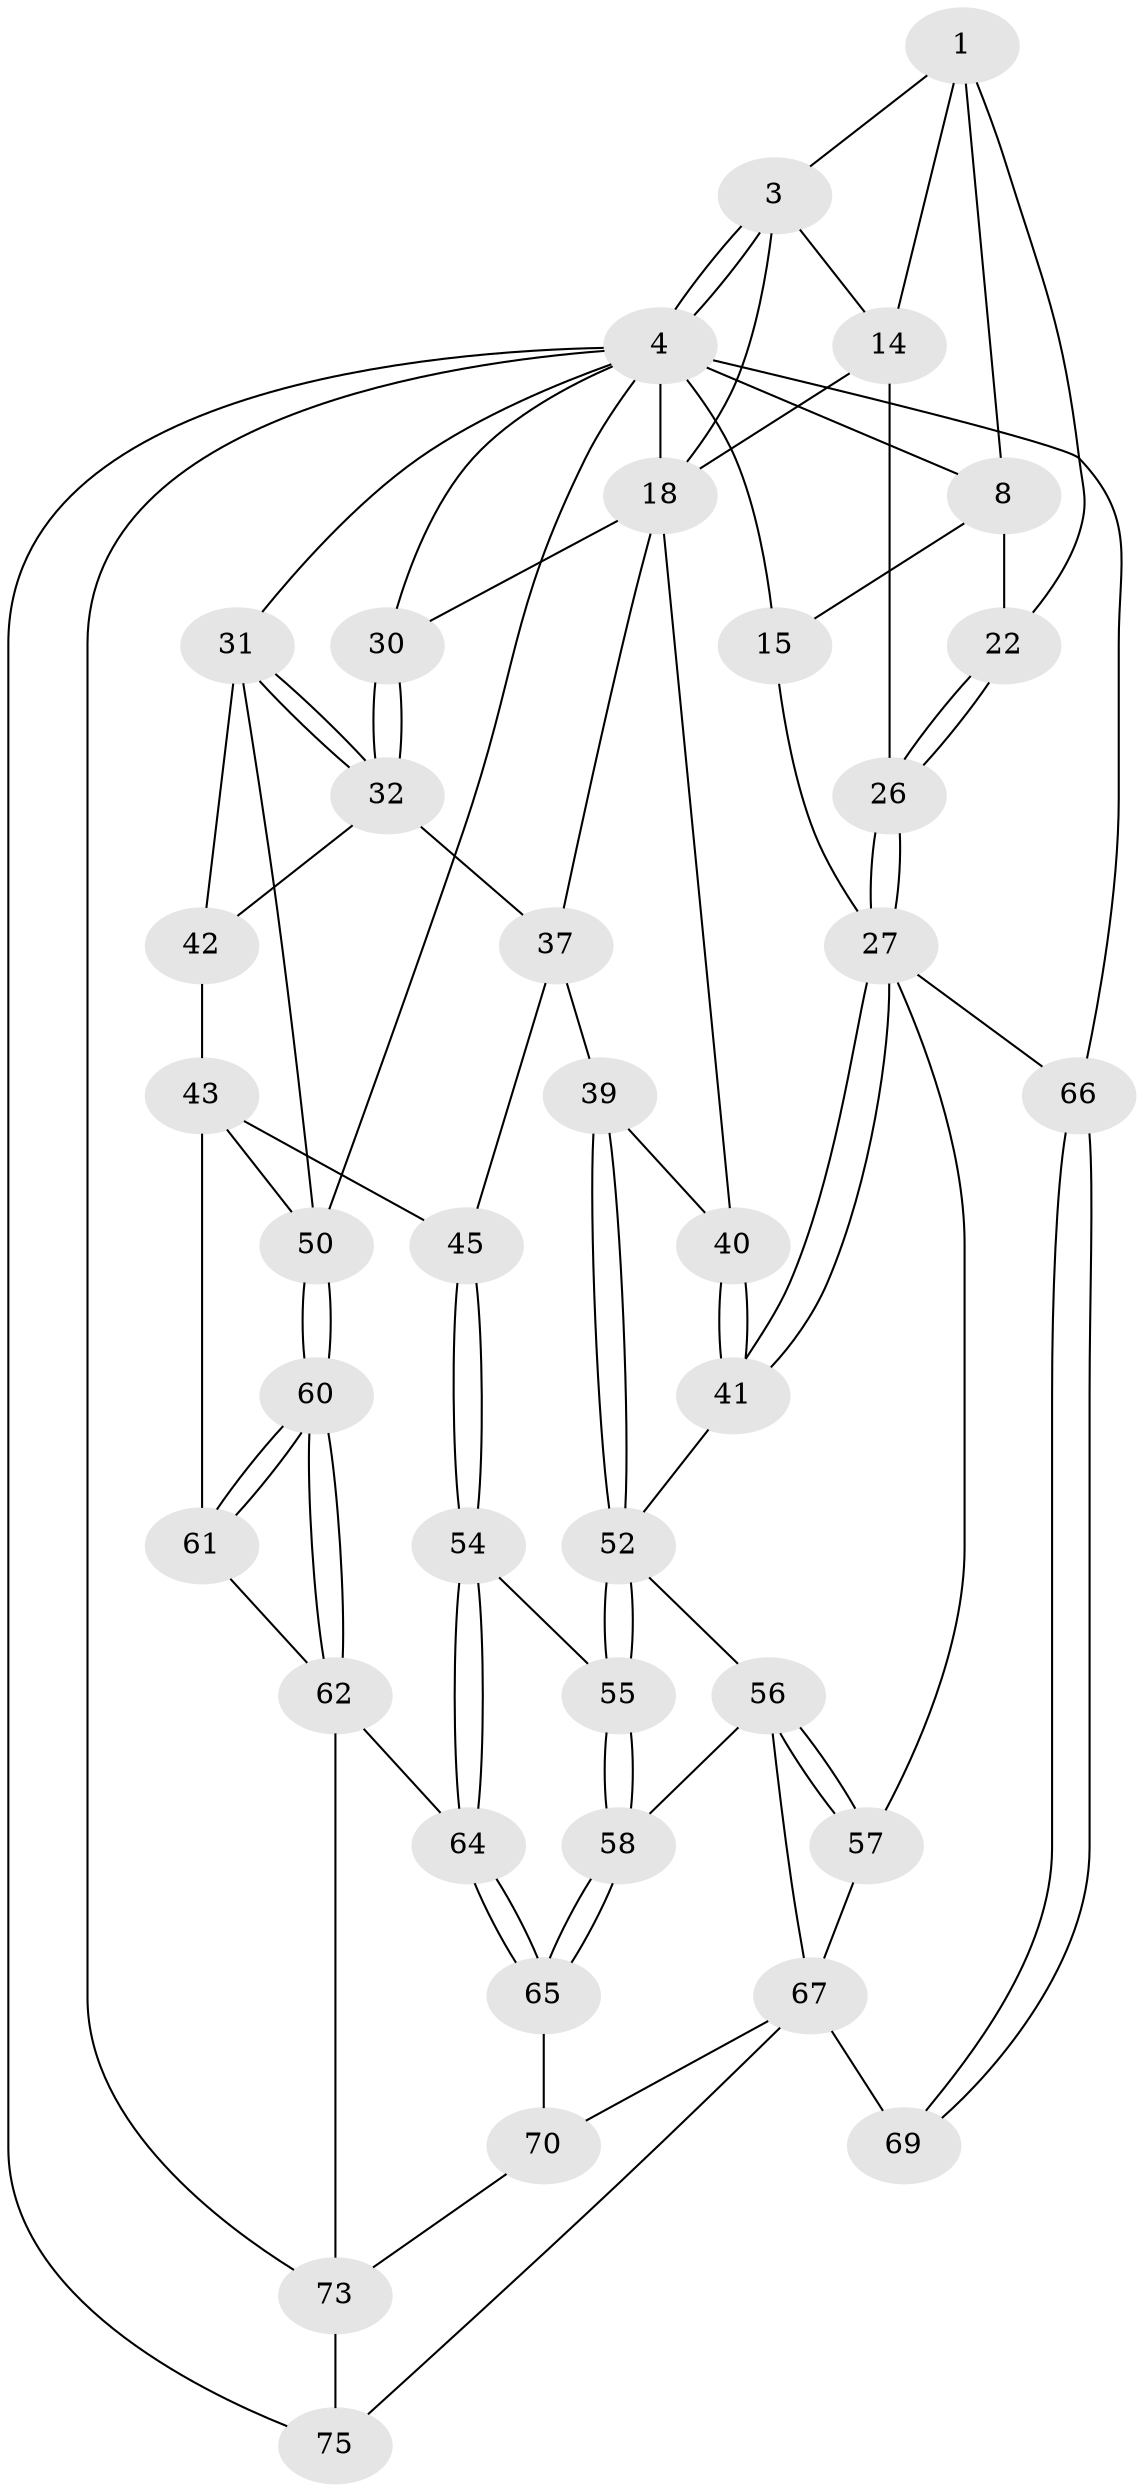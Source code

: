 // original degree distribution, {3: 0.05263157894736842, 4: 0.21052631578947367, 6: 0.23684210526315788, 5: 0.5}
// Generated by graph-tools (version 1.1) at 2025/17/03/09/25 04:17:13]
// undirected, 38 vertices, 89 edges
graph export_dot {
graph [start="1"]
  node [color=gray90,style=filled];
  1 [pos="+0.3624027704657382+0",super="+2+9"];
  3 [pos="+0.6194846136261632+0",super="+13"];
  4 [pos="+1+0",super="+5+17"];
  8 [pos="+0.26449540659320475+0",super="+10"];
  14 [pos="+0.4526051643888371+0.1519867916472861",super="+34"];
  15 [pos="+0.10162791459342858+0.09922934035202939",super="+29"];
  18 [pos="+0.6659248753129325+0.1363992165589644",super="+23+19"];
  22 [pos="+0.3007715495328988+0.22464826865015308"];
  26 [pos="+0.3070907778918236+0.2933876588687655"];
  27 [pos="+0.2814900244874411+0.34677491368435615",super="+28"];
  30 [pos="+0.9121386589617047+0.2229598044508637"];
  31 [pos="+1+0.17888112428692282",super="+46"];
  32 [pos="+0.950877709042318+0.2651976484580903",super="+36"];
  37 [pos="+0.7681413302053348+0.31581130179032746",super="+38"];
  39 [pos="+0.6803422060351448+0.4408665024014202"];
  40 [pos="+0.5811698097950694+0.34817989261246446"];
  41 [pos="+0.38944342579345487+0.44832660925773726"];
  42 [pos="+0.8895106070452703+0.4103948606789314"];
  43 [pos="+0.8858980154759061+0.497996034635684",super="+44"];
  45 [pos="+0.7219653465294862+0.5710952581483036"];
  50 [pos="+1+0.784692256982525",super="+51"];
  52 [pos="+0.41748817007656763+0.4841198819986132",super="+53"];
  54 [pos="+0.69775600623741+0.6000425522333576"];
  55 [pos="+0.49975051950112576+0.5647888455516394"];
  56 [pos="+0.34409278480453015+0.5856663387782116",super="+59"];
  57 [pos="+0.18479749446211982+0.7042734296503648"];
  58 [pos="+0.4704594115394372+0.7500094027442689"];
  60 [pos="+1+0.7789223909045396"];
  61 [pos="+0.9181593226962318+0.6620420124093395"];
  62 [pos="+0.7919851453660464+0.8451567991007558",super="+63"];
  64 [pos="+0.694109288815167+0.763560928572887"];
  65 [pos="+0.4824335993586274+0.7721156040538582"];
  66 [pos="+0+1"];
  67 [pos="+0.24533693218598124+0.7736323486343011",super="+71+68"];
  69 [pos="+0+1"];
  70 [pos="+0.4794387565463065+0.7795196696459743"];
  73 [pos="+0.7555482012008619+0.8716503490753648",super="+74"];
  75 [pos="+0.3642613621320832+1"];
  1 -- 3;
  1 -- 14;
  1 -- 22;
  1 -- 8;
  3 -- 4;
  3 -- 4;
  3 -- 18;
  3 -- 14;
  4 -- 66 [weight=2];
  4 -- 8;
  4 -- 73;
  4 -- 75;
  4 -- 15 [weight=2];
  4 -- 50;
  4 -- 31;
  4 -- 18;
  4 -- 30;
  8 -- 22;
  8 -- 15;
  14 -- 26;
  14 -- 18;
  15 -- 27 [weight=2];
  18 -- 37;
  18 -- 40;
  18 -- 30;
  22 -- 26;
  22 -- 26;
  26 -- 27;
  26 -- 27;
  27 -- 41;
  27 -- 41;
  27 -- 66;
  27 -- 57;
  30 -- 32;
  30 -- 32;
  31 -- 32;
  31 -- 32;
  31 -- 42;
  31 -- 50;
  32 -- 42;
  32 -- 37;
  37 -- 45;
  37 -- 39;
  39 -- 40;
  39 -- 52;
  39 -- 52;
  40 -- 41;
  40 -- 41;
  41 -- 52;
  42 -- 43;
  43 -- 50;
  43 -- 45;
  43 -- 61;
  45 -- 54;
  45 -- 54;
  50 -- 60;
  50 -- 60;
  52 -- 55;
  52 -- 55;
  52 -- 56;
  54 -- 55;
  54 -- 64;
  54 -- 64;
  55 -- 58;
  55 -- 58;
  56 -- 57;
  56 -- 57;
  56 -- 58;
  56 -- 67;
  57 -- 67;
  58 -- 65;
  58 -- 65;
  60 -- 61;
  60 -- 61;
  60 -- 62;
  60 -- 62;
  61 -- 62;
  62 -- 64;
  62 -- 73;
  64 -- 65;
  64 -- 65;
  65 -- 70;
  66 -- 69;
  66 -- 69;
  67 -- 75;
  67 -- 69 [weight=2];
  67 -- 70;
  70 -- 73;
  73 -- 75;
}
